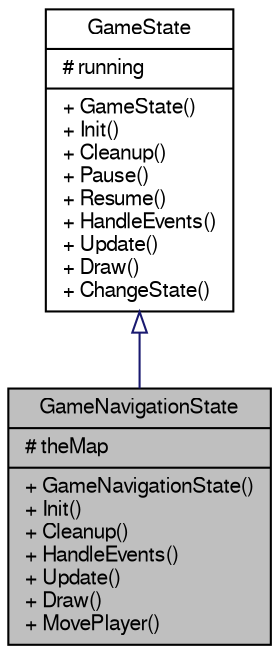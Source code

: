 digraph G
{
  edge [fontname="FreeSans",fontsize="10",labelfontname="FreeSans",labelfontsize="10"];
  node [fontname="FreeSans",fontsize="10",shape=record];
  Node1 [label="{GameNavigationState\n|# theMap\l|+ GameNavigationState()\l+ Init()\l+ Cleanup()\l+ HandleEvents()\l+ Update()\l+ Draw()\l+ MovePlayer()\l}",height=0.2,width=0.4,color="black", fillcolor="grey75", style="filled" fontcolor="black"];
  Node2 -> Node1 [dir=back,color="midnightblue",fontsize="10",style="solid",arrowtail="empty"];
  Node2 [label="{GameState\n|# running\l|+ GameState()\l+ Init()\l+ Cleanup()\l+ Pause()\l+ Resume()\l+ HandleEvents()\l+ Update()\l+ Draw()\l+ ChangeState()\l}",height=0.2,width=0.4,color="black", fillcolor="white", style="filled",URL="$dd/d87/class_game_state.html",tooltip="A state of behavior for the engine."];
}
